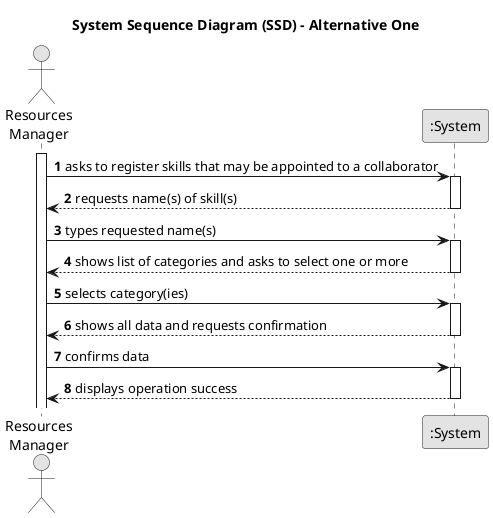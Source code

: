 @startuml
skinparam monochrome true
skinparam packageStyle rectangle
skinparam shadowing false

title System Sequence Diagram (SSD) - Alternative One

autonumber

actor "Resources\nManager" as Employee
participant ":System" as System

activate Employee

    Employee -> System : asks to register skills that may be appointed to a collaborator
    activate System

        System --> Employee : requests name(s) of skill(s)
    deactivate System

    Employee -> System : types requested name(s)
    activate System

        System --> Employee : shows list of categories and asks to select one or more
    deactivate System

    Employee -> System : selects category(ies)
    activate System

        System --> Employee : shows all data and requests confirmation
    deactivate System

    Employee -> System : confirms data
    activate System

        System --> Employee : displays operation success
    deactivate System

@enduml